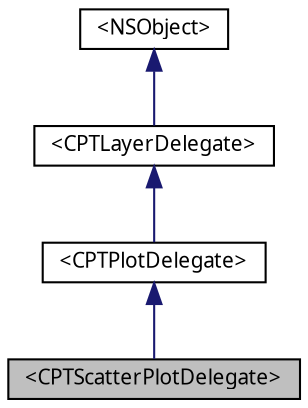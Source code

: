 digraph "&lt;CPTScatterPlotDelegate&gt;"
{
 // LATEX_PDF_SIZE
  bgcolor="transparent";
  edge [fontname="Lucinda Grande",fontsize="10",labelfontname="Lucinda Grande",labelfontsize="10"];
  node [fontname="Lucinda Grande",fontsize="10",shape=record];
  Node1 [label="\<CPTScatterPlotDelegate\>",height=0.2,width=0.4,color="black", fillcolor="grey75", style="filled", fontcolor="black",tooltip="Scatter plot delegate."];
  Node2 -> Node1 [dir="back",color="midnightblue",fontsize="10",style="solid",fontname="Lucinda Grande"];
  Node2 [label="\<CPTPlotDelegate\>",height=0.2,width=0.4,color="black",URL="$protocol_c_p_t_plot_delegate-p.html",tooltip="Plot delegate."];
  Node3 -> Node2 [dir="back",color="midnightblue",fontsize="10",style="solid",fontname="Lucinda Grande"];
  Node3 [label="\<CPTLayerDelegate\>",height=0.2,width=0.4,color="black",URL="$protocol_c_p_t_layer_delegate-p.html",tooltip="Layer delegate."];
  Node4 -> Node3 [dir="back",color="midnightblue",fontsize="10",style="solid",fontname="Lucinda Grande"];
  Node4 [label="\<NSObject\>",height=0.2,width=0.4,color="black",URL="/Users/eskroch/Projects/Core Plot/documentation/doxygen/doxygen-cocoa-touch-tags.xml$https://developer.apple.com/library/ios/.html#documentation/Cocoa/Reference/Foundation/Protocols/NSObject_Protocol/Reference/NSObject",tooltip=" "];
}
